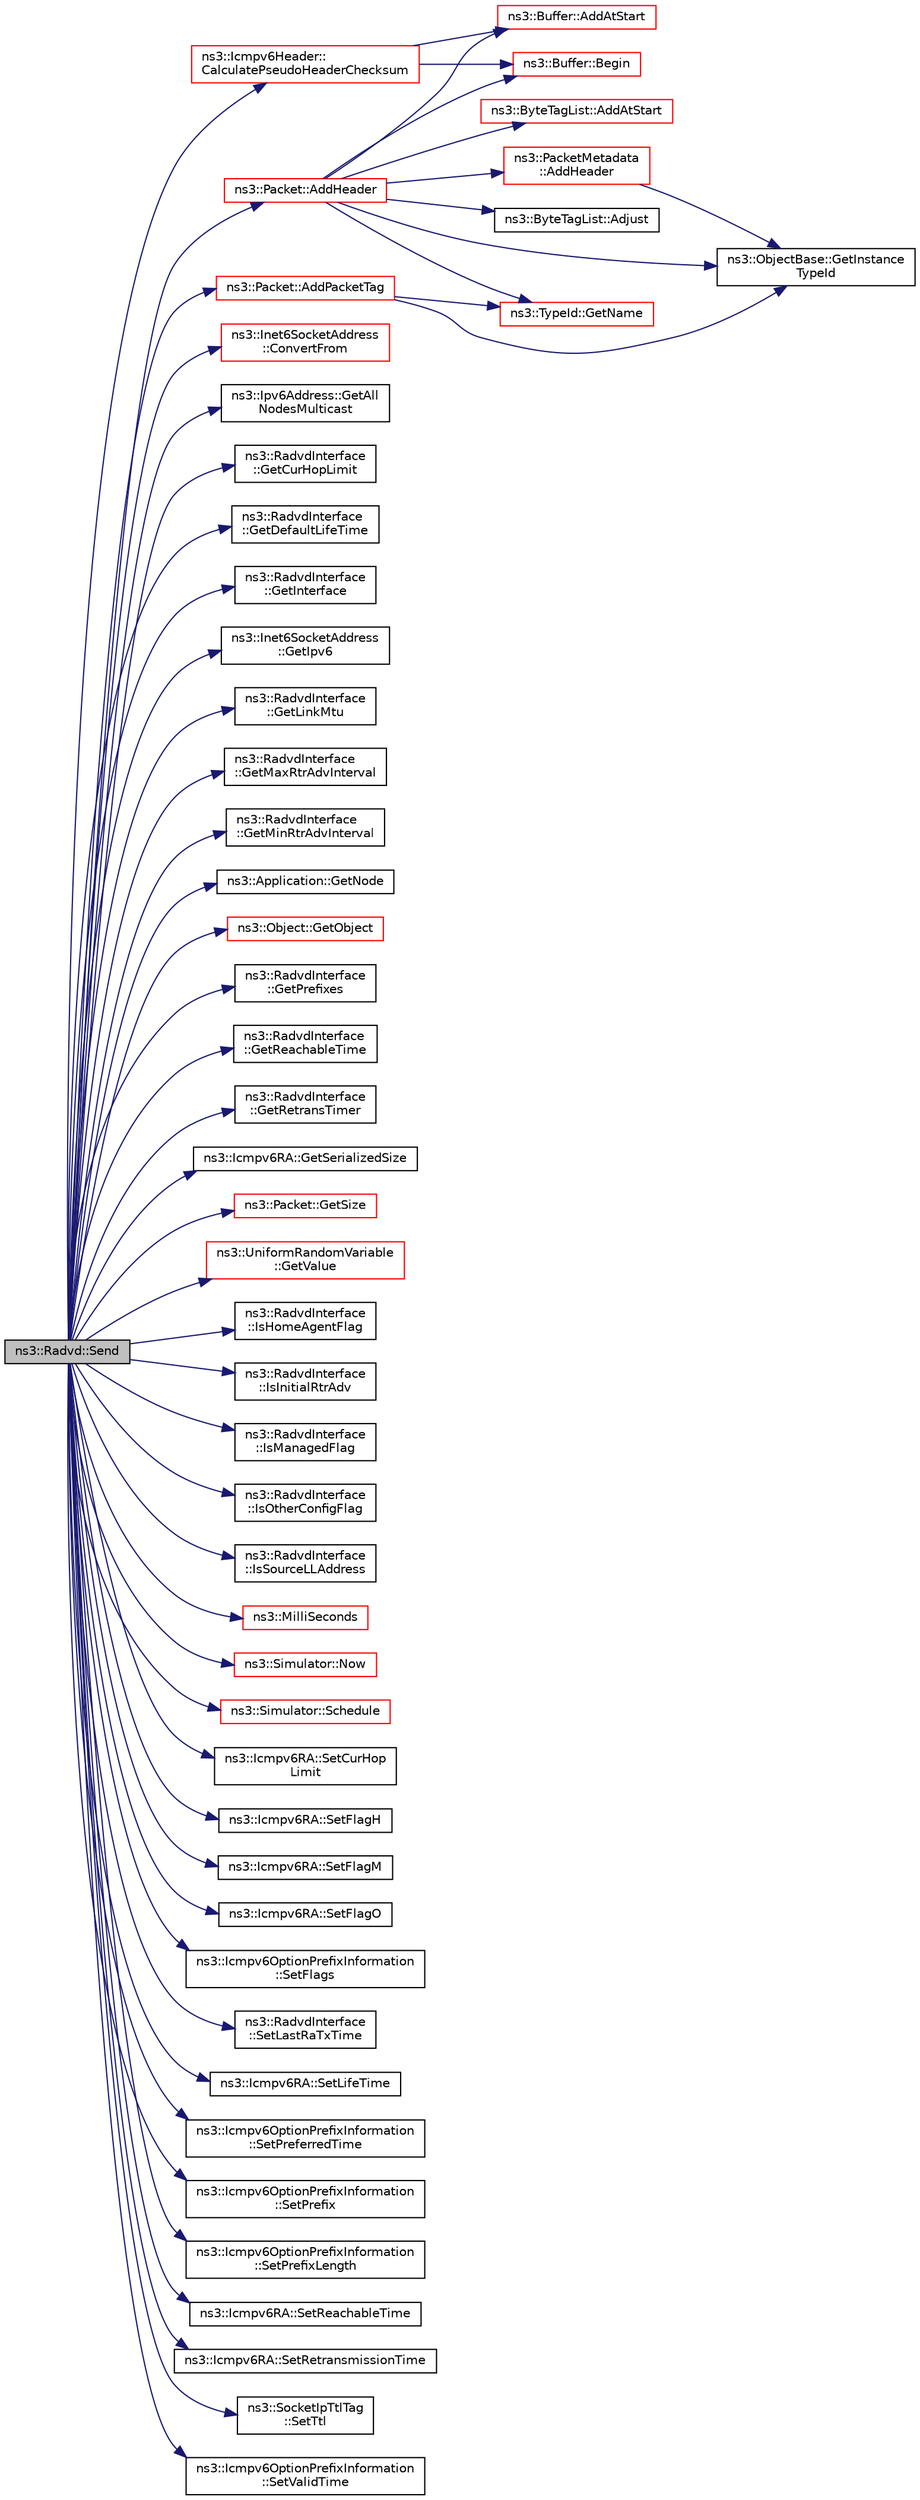 digraph "ns3::Radvd::Send"
{
 // LATEX_PDF_SIZE
  edge [fontname="Helvetica",fontsize="10",labelfontname="Helvetica",labelfontsize="10"];
  node [fontname="Helvetica",fontsize="10",shape=record];
  rankdir="LR";
  Node1 [label="ns3::Radvd::Send",height=0.2,width=0.4,color="black", fillcolor="grey75", style="filled", fontcolor="black",tooltip="Send a packet."];
  Node1 -> Node2 [color="midnightblue",fontsize="10",style="solid",fontname="Helvetica"];
  Node2 [label="ns3::Packet::AddHeader",height=0.2,width=0.4,color="red", fillcolor="white", style="filled",URL="$classns3_1_1_packet.html#a465108c595a0bc592095cbcab1832ed8",tooltip="Add header to this packet."];
  Node2 -> Node3 [color="midnightblue",fontsize="10",style="solid",fontname="Helvetica"];
  Node3 [label="ns3::ByteTagList::AddAtStart",height=0.2,width=0.4,color="red", fillcolor="white", style="filled",URL="$classns3_1_1_byte_tag_list.html#acb4563fbe4299c55af41ba7a166b71d5",tooltip="Make sure that all offsets are bigger than prependOffset which represents the location where new byte..."];
  Node2 -> Node9 [color="midnightblue",fontsize="10",style="solid",fontname="Helvetica"];
  Node9 [label="ns3::Buffer::AddAtStart",height=0.2,width=0.4,color="red", fillcolor="white", style="filled",URL="$classns3_1_1_buffer.html#a8abd8164c3671d3dadc98fc66fade7b1",tooltip=" "];
  Node2 -> Node19 [color="midnightblue",fontsize="10",style="solid",fontname="Helvetica"];
  Node19 [label="ns3::PacketMetadata\l::AddHeader",height=0.2,width=0.4,color="red", fillcolor="white", style="filled",URL="$classns3_1_1_packet_metadata.html#abdce736c4c5f647242f0808c0d2f9249",tooltip="Add an header."];
  Node19 -> Node32 [color="midnightblue",fontsize="10",style="solid",fontname="Helvetica"];
  Node32 [label="ns3::ObjectBase::GetInstance\lTypeId",height=0.2,width=0.4,color="black", fillcolor="white", style="filled",URL="$classns3_1_1_object_base.html#abe5b43a6f5b99a92a4c3122db31f06fb",tooltip="Get the most derived TypeId for this Object."];
  Node2 -> Node39 [color="midnightblue",fontsize="10",style="solid",fontname="Helvetica"];
  Node39 [label="ns3::ByteTagList::Adjust",height=0.2,width=0.4,color="black", fillcolor="white", style="filled",URL="$classns3_1_1_byte_tag_list.html#a1fec06d7e6daaf8039cf2a148e4090f2",tooltip="Adjust the offsets stored internally by the adjustment delta."];
  Node2 -> Node40 [color="midnightblue",fontsize="10",style="solid",fontname="Helvetica"];
  Node40 [label="ns3::Buffer::Begin",height=0.2,width=0.4,color="red", fillcolor="white", style="filled",URL="$classns3_1_1_buffer.html#acb977a0179de9abe4e295ce22023b4ca",tooltip=" "];
  Node2 -> Node32 [color="midnightblue",fontsize="10",style="solid",fontname="Helvetica"];
  Node2 -> Node41 [color="midnightblue",fontsize="10",style="solid",fontname="Helvetica"];
  Node41 [label="ns3::TypeId::GetName",height=0.2,width=0.4,color="red", fillcolor="white", style="filled",URL="$classns3_1_1_type_id.html#abc4965475a579c2afdc668d7a7d58374",tooltip="Get the name."];
  Node1 -> Node47 [color="midnightblue",fontsize="10",style="solid",fontname="Helvetica"];
  Node47 [label="ns3::Packet::AddPacketTag",height=0.2,width=0.4,color="red", fillcolor="white", style="filled",URL="$classns3_1_1_packet.html#ac4a6bcd77e58bdc14c42a7d572d66cc9",tooltip="Add a packet tag."];
  Node47 -> Node32 [color="midnightblue",fontsize="10",style="solid",fontname="Helvetica"];
  Node47 -> Node41 [color="midnightblue",fontsize="10",style="solid",fontname="Helvetica"];
  Node1 -> Node53 [color="midnightblue",fontsize="10",style="solid",fontname="Helvetica"];
  Node53 [label="ns3::Icmpv6Header::\lCalculatePseudoHeaderChecksum",height=0.2,width=0.4,color="red", fillcolor="white", style="filled",URL="$classns3_1_1_icmpv6_header.html#aa0598a05dad2904576ed853885f4ed40",tooltip="Calculate pseudo header checksum for IPv6."];
  Node53 -> Node9 [color="midnightblue",fontsize="10",style="solid",fontname="Helvetica"];
  Node53 -> Node40 [color="midnightblue",fontsize="10",style="solid",fontname="Helvetica"];
  Node1 -> Node59 [color="midnightblue",fontsize="10",style="solid",fontname="Helvetica"];
  Node59 [label="ns3::Inet6SocketAddress\l::ConvertFrom",height=0.2,width=0.4,color="red", fillcolor="white", style="filled",URL="$classns3_1_1_inet6_socket_address.html#a2177c66e1bcf17c85dcffb9d2a971f5a",tooltip="Convert the address to a InetSocketAddress."];
  Node1 -> Node66 [color="midnightblue",fontsize="10",style="solid",fontname="Helvetica"];
  Node66 [label="ns3::Ipv6Address::GetAll\lNodesMulticast",height=0.2,width=0.4,color="black", fillcolor="white", style="filled",URL="$classns3_1_1_ipv6_address.html#a11e6e4228d3d6e814b2c5ffc18c8ed20",tooltip="Get the \"all nodes multicast\" address."];
  Node1 -> Node67 [color="midnightblue",fontsize="10",style="solid",fontname="Helvetica"];
  Node67 [label="ns3::RadvdInterface\l::GetCurHopLimit",height=0.2,width=0.4,color="black", fillcolor="white", style="filled",URL="$classns3_1_1_radvd_interface.html#ad604a733d9527299ed7afbbda1b9f854",tooltip="Get current hop limit."];
  Node1 -> Node68 [color="midnightblue",fontsize="10",style="solid",fontname="Helvetica"];
  Node68 [label="ns3::RadvdInterface\l::GetDefaultLifeTime",height=0.2,width=0.4,color="black", fillcolor="white", style="filled",URL="$classns3_1_1_radvd_interface.html#a57d3a6430d668d4be4ff92f958c4522f",tooltip="Get default lifetime."];
  Node1 -> Node69 [color="midnightblue",fontsize="10",style="solid",fontname="Helvetica"];
  Node69 [label="ns3::RadvdInterface\l::GetInterface",height=0.2,width=0.4,color="black", fillcolor="white", style="filled",URL="$classns3_1_1_radvd_interface.html#a78f1919853a80762898118992718c4f2",tooltip="Get interface index for this configuration."];
  Node1 -> Node70 [color="midnightblue",fontsize="10",style="solid",fontname="Helvetica"];
  Node70 [label="ns3::Inet6SocketAddress\l::GetIpv6",height=0.2,width=0.4,color="black", fillcolor="white", style="filled",URL="$classns3_1_1_inet6_socket_address.html#a5f0d6425ae43b8c72fc6eaa1645a0d68",tooltip="Get the IPv6 address."];
  Node1 -> Node71 [color="midnightblue",fontsize="10",style="solid",fontname="Helvetica"];
  Node71 [label="ns3::RadvdInterface\l::GetLinkMtu",height=0.2,width=0.4,color="black", fillcolor="white", style="filled",URL="$classns3_1_1_radvd_interface.html#ad97748cd94c2a118bd18c10aec0b2a8b",tooltip="Get link MTU."];
  Node1 -> Node72 [color="midnightblue",fontsize="10",style="solid",fontname="Helvetica"];
  Node72 [label="ns3::RadvdInterface\l::GetMaxRtrAdvInterval",height=0.2,width=0.4,color="black", fillcolor="white", style="filled",URL="$classns3_1_1_radvd_interface.html#a73e048daf01dd4ed496ee3e67d372cf8",tooltip="Get maximum RA interval."];
  Node1 -> Node73 [color="midnightblue",fontsize="10",style="solid",fontname="Helvetica"];
  Node73 [label="ns3::RadvdInterface\l::GetMinRtrAdvInterval",height=0.2,width=0.4,color="black", fillcolor="white", style="filled",URL="$classns3_1_1_radvd_interface.html#a7ad4d8cf49bf732ebeed3b13d21bd20c",tooltip="Get minimum RA interval."];
  Node1 -> Node74 [color="midnightblue",fontsize="10",style="solid",fontname="Helvetica"];
  Node74 [label="ns3::Application::GetNode",height=0.2,width=0.4,color="black", fillcolor="white", style="filled",URL="$classns3_1_1_application.html#ae87f816b1c745a1ce9d9a966c5bdb72f",tooltip=" "];
  Node1 -> Node75 [color="midnightblue",fontsize="10",style="solid",fontname="Helvetica"];
  Node75 [label="ns3::Object::GetObject",height=0.2,width=0.4,color="red", fillcolor="white", style="filled",URL="$classns3_1_1_object.html#ad21f5401ff705cd29c37f931ea3afc18",tooltip="Get a pointer to the requested aggregated Object."];
  Node1 -> Node88 [color="midnightblue",fontsize="10",style="solid",fontname="Helvetica"];
  Node88 [label="ns3::RadvdInterface\l::GetPrefixes",height=0.2,width=0.4,color="black", fillcolor="white", style="filled",URL="$classns3_1_1_radvd_interface.html#a815b0ab328f1f1e2ec07306ab7f3dc23",tooltip="Get list of prefixes advertised for this interface."];
  Node1 -> Node89 [color="midnightblue",fontsize="10",style="solid",fontname="Helvetica"];
  Node89 [label="ns3::RadvdInterface\l::GetReachableTime",height=0.2,width=0.4,color="black", fillcolor="white", style="filled",URL="$classns3_1_1_radvd_interface.html#a92c7736d2c78cdc4b598ff35ed13bc54",tooltip="Get reachable time."];
  Node1 -> Node90 [color="midnightblue",fontsize="10",style="solid",fontname="Helvetica"];
  Node90 [label="ns3::RadvdInterface\l::GetRetransTimer",height=0.2,width=0.4,color="black", fillcolor="white", style="filled",URL="$classns3_1_1_radvd_interface.html#a89131e89b387aa1d44c14d46d4e882f4",tooltip="Get retransmission timer."];
  Node1 -> Node91 [color="midnightblue",fontsize="10",style="solid",fontname="Helvetica"];
  Node91 [label="ns3::Icmpv6RA::GetSerializedSize",height=0.2,width=0.4,color="black", fillcolor="white", style="filled",URL="$classns3_1_1_icmpv6_r_a.html#ab33249e47b735d4fb4a92833f4db1ce4",tooltip="Get the serialized size."];
  Node1 -> Node92 [color="midnightblue",fontsize="10",style="solid",fontname="Helvetica"];
  Node92 [label="ns3::Packet::GetSize",height=0.2,width=0.4,color="red", fillcolor="white", style="filled",URL="$classns3_1_1_packet.html#afff7cb1ff518ee6dc0d424e10a5ad6ec",tooltip="Returns the the size in bytes of the packet (including the zero-filled initial payload)."];
  Node1 -> Node94 [color="midnightblue",fontsize="10",style="solid",fontname="Helvetica"];
  Node94 [label="ns3::UniformRandomVariable\l::GetValue",height=0.2,width=0.4,color="red", fillcolor="white", style="filled",URL="$classns3_1_1_uniform_random_variable.html#a03822d8c86ac51e9aa83bbc73041386b",tooltip="Get the next random value, as a double in the specified range ."];
  Node1 -> Node99 [color="midnightblue",fontsize="10",style="solid",fontname="Helvetica"];
  Node99 [label="ns3::RadvdInterface\l::IsHomeAgentFlag",height=0.2,width=0.4,color="black", fillcolor="white", style="filled",URL="$classns3_1_1_radvd_interface.html#a91798bfbca2266053ed3e23079a097ad",tooltip="Is \"home agent\" flag enabled ?"];
  Node1 -> Node100 [color="midnightblue",fontsize="10",style="solid",fontname="Helvetica"];
  Node100 [label="ns3::RadvdInterface\l::IsInitialRtrAdv",height=0.2,width=0.4,color="black", fillcolor="white", style="filled",URL="$classns3_1_1_radvd_interface.html#a37f4bc41cbfe6c4ada689b2f7e5d197f",tooltip="Checks if the interface is subject to the initial Rtr Advertisements rule."];
  Node1 -> Node101 [color="midnightblue",fontsize="10",style="solid",fontname="Helvetica"];
  Node101 [label="ns3::RadvdInterface\l::IsManagedFlag",height=0.2,width=0.4,color="black", fillcolor="white", style="filled",URL="$classns3_1_1_radvd_interface.html#af867433049efe8b5859f0481a1e747b8",tooltip="Is managed flag enabled ?"];
  Node1 -> Node102 [color="midnightblue",fontsize="10",style="solid",fontname="Helvetica"];
  Node102 [label="ns3::RadvdInterface\l::IsOtherConfigFlag",height=0.2,width=0.4,color="black", fillcolor="white", style="filled",URL="$classns3_1_1_radvd_interface.html#aca9191506dadf37d6252c27bfcf6e09d",tooltip="Is \"other config\" flag enabled ?"];
  Node1 -> Node103 [color="midnightblue",fontsize="10",style="solid",fontname="Helvetica"];
  Node103 [label="ns3::RadvdInterface\l::IsSourceLLAddress",height=0.2,width=0.4,color="black", fillcolor="white", style="filled",URL="$classns3_1_1_radvd_interface.html#af37b1cfe8e73fc43a6c2dfe6b9195e92",tooltip="Is source LLA option should be included in RA ?"];
  Node1 -> Node104 [color="midnightblue",fontsize="10",style="solid",fontname="Helvetica"];
  Node104 [label="ns3::MilliSeconds",height=0.2,width=0.4,color="red", fillcolor="white", style="filled",URL="$group__timecivil.html#gaf26127cf4571146b83a92ee18679c7a9",tooltip="Construct a Time in the indicated unit."];
  Node1 -> Node114 [color="midnightblue",fontsize="10",style="solid",fontname="Helvetica"];
  Node114 [label="ns3::Simulator::Now",height=0.2,width=0.4,color="red", fillcolor="white", style="filled",URL="$classns3_1_1_simulator.html#ac3178fa975b419f7875e7105be122800",tooltip="Return the current simulation virtual time."];
  Node1 -> Node153 [color="midnightblue",fontsize="10",style="solid",fontname="Helvetica"];
  Node153 [label="ns3::Simulator::Schedule",height=0.2,width=0.4,color="red", fillcolor="white", style="filled",URL="$classns3_1_1_simulator.html#a3da7d28335c8ac0e3e86781f766df241",tooltip="Schedule an event to expire after delay."];
  Node1 -> Node165 [color="midnightblue",fontsize="10",style="solid",fontname="Helvetica"];
  Node165 [label="ns3::Icmpv6RA::SetCurHop\lLimit",height=0.2,width=0.4,color="black", fillcolor="white", style="filled",URL="$classns3_1_1_icmpv6_r_a.html#a5a507ccaa90dde3818a86e7744d7ef46",tooltip="Set the IPv6 maximum number of jumps."];
  Node1 -> Node166 [color="midnightblue",fontsize="10",style="solid",fontname="Helvetica"];
  Node166 [label="ns3::Icmpv6RA::SetFlagH",height=0.2,width=0.4,color="black", fillcolor="white", style="filled",URL="$classns3_1_1_icmpv6_r_a.html#a4c3df0d2356b15dcbb5e003e1774a289",tooltip="Set the H flag."];
  Node1 -> Node167 [color="midnightblue",fontsize="10",style="solid",fontname="Helvetica"];
  Node167 [label="ns3::Icmpv6RA::SetFlagM",height=0.2,width=0.4,color="black", fillcolor="white", style="filled",URL="$classns3_1_1_icmpv6_r_a.html#a60e350a958ac8ddf084ef82120dbdf82",tooltip="Set the M flag."];
  Node1 -> Node168 [color="midnightblue",fontsize="10",style="solid",fontname="Helvetica"];
  Node168 [label="ns3::Icmpv6RA::SetFlagO",height=0.2,width=0.4,color="black", fillcolor="white", style="filled",URL="$classns3_1_1_icmpv6_r_a.html#a5af84e63d720d64e1a43727ecba29f77",tooltip="Set the O flag."];
  Node1 -> Node169 [color="midnightblue",fontsize="10",style="solid",fontname="Helvetica"];
  Node169 [label="ns3::Icmpv6OptionPrefixInformation\l::SetFlags",height=0.2,width=0.4,color="black", fillcolor="white", style="filled",URL="$classns3_1_1_icmpv6_option_prefix_information.html#a76d4d16a225d0a273d1920d37fd24337",tooltip="Set the flags."];
  Node1 -> Node170 [color="midnightblue",fontsize="10",style="solid",fontname="Helvetica"];
  Node170 [label="ns3::RadvdInterface\l::SetLastRaTxTime",height=0.2,width=0.4,color="black", fillcolor="white", style="filled",URL="$classns3_1_1_radvd_interface.html#a67bfe7283e422f471ea31b3ad2bd17fa",tooltip="Set the last RA send time."];
  Node1 -> Node171 [color="midnightblue",fontsize="10",style="solid",fontname="Helvetica"];
  Node171 [label="ns3::Icmpv6RA::SetLifeTime",height=0.2,width=0.4,color="black", fillcolor="white", style="filled",URL="$classns3_1_1_icmpv6_r_a.html#a103f5d0fefed7ba9adcf96ed92d2c47f",tooltip="Set the node Life time (Neighbor Discovery)."];
  Node1 -> Node172 [color="midnightblue",fontsize="10",style="solid",fontname="Helvetica"];
  Node172 [label="ns3::Icmpv6OptionPrefixInformation\l::SetPreferredTime",height=0.2,width=0.4,color="black", fillcolor="white", style="filled",URL="$classns3_1_1_icmpv6_option_prefix_information.html#ab329e95c80f0d20344ab78d1208e14b8",tooltip="Set the preferred time of the information."];
  Node1 -> Node173 [color="midnightblue",fontsize="10",style="solid",fontname="Helvetica"];
  Node173 [label="ns3::Icmpv6OptionPrefixInformation\l::SetPrefix",height=0.2,width=0.4,color="black", fillcolor="white", style="filled",URL="$classns3_1_1_icmpv6_option_prefix_information.html#a3b8d5080ea33c4a9711f1c6caab2b990",tooltip="Set the IPv6 prefix."];
  Node1 -> Node174 [color="midnightblue",fontsize="10",style="solid",fontname="Helvetica"];
  Node174 [label="ns3::Icmpv6OptionPrefixInformation\l::SetPrefixLength",height=0.2,width=0.4,color="black", fillcolor="white", style="filled",URL="$classns3_1_1_icmpv6_option_prefix_information.html#a8ff2a9422e79f88f79dc430a0740fa4f",tooltip="Set the prefix length."];
  Node1 -> Node175 [color="midnightblue",fontsize="10",style="solid",fontname="Helvetica"];
  Node175 [label="ns3::Icmpv6RA::SetReachableTime",height=0.2,width=0.4,color="black", fillcolor="white", style="filled",URL="$classns3_1_1_icmpv6_r_a.html#a66568d3ab181bd0c187d634d78d91c24",tooltip="Set the node Reachable time (Neighbor Discovery)."];
  Node1 -> Node176 [color="midnightblue",fontsize="10",style="solid",fontname="Helvetica"];
  Node176 [label="ns3::Icmpv6RA::SetRetransmissionTime",height=0.2,width=0.4,color="black", fillcolor="white", style="filled",URL="$classns3_1_1_icmpv6_r_a.html#a4d725d41eded89e8f40f781412adac8a",tooltip="Set the node Retransmission time (Neighbor Discovery)."];
  Node1 -> Node177 [color="midnightblue",fontsize="10",style="solid",fontname="Helvetica"];
  Node177 [label="ns3::SocketIpTtlTag\l::SetTtl",height=0.2,width=0.4,color="black", fillcolor="white", style="filled",URL="$classns3_1_1_socket_ip_ttl_tag.html#a48f236b4dde3533b9ab16372cf6c5237",tooltip="Set the tag's TTL."];
  Node1 -> Node178 [color="midnightblue",fontsize="10",style="solid",fontname="Helvetica"];
  Node178 [label="ns3::Icmpv6OptionPrefixInformation\l::SetValidTime",height=0.2,width=0.4,color="black", fillcolor="white", style="filled",URL="$classns3_1_1_icmpv6_option_prefix_information.html#a347652a0be0124b4fbd167116d0a84f1",tooltip="Set the valid time of the information."];
}
